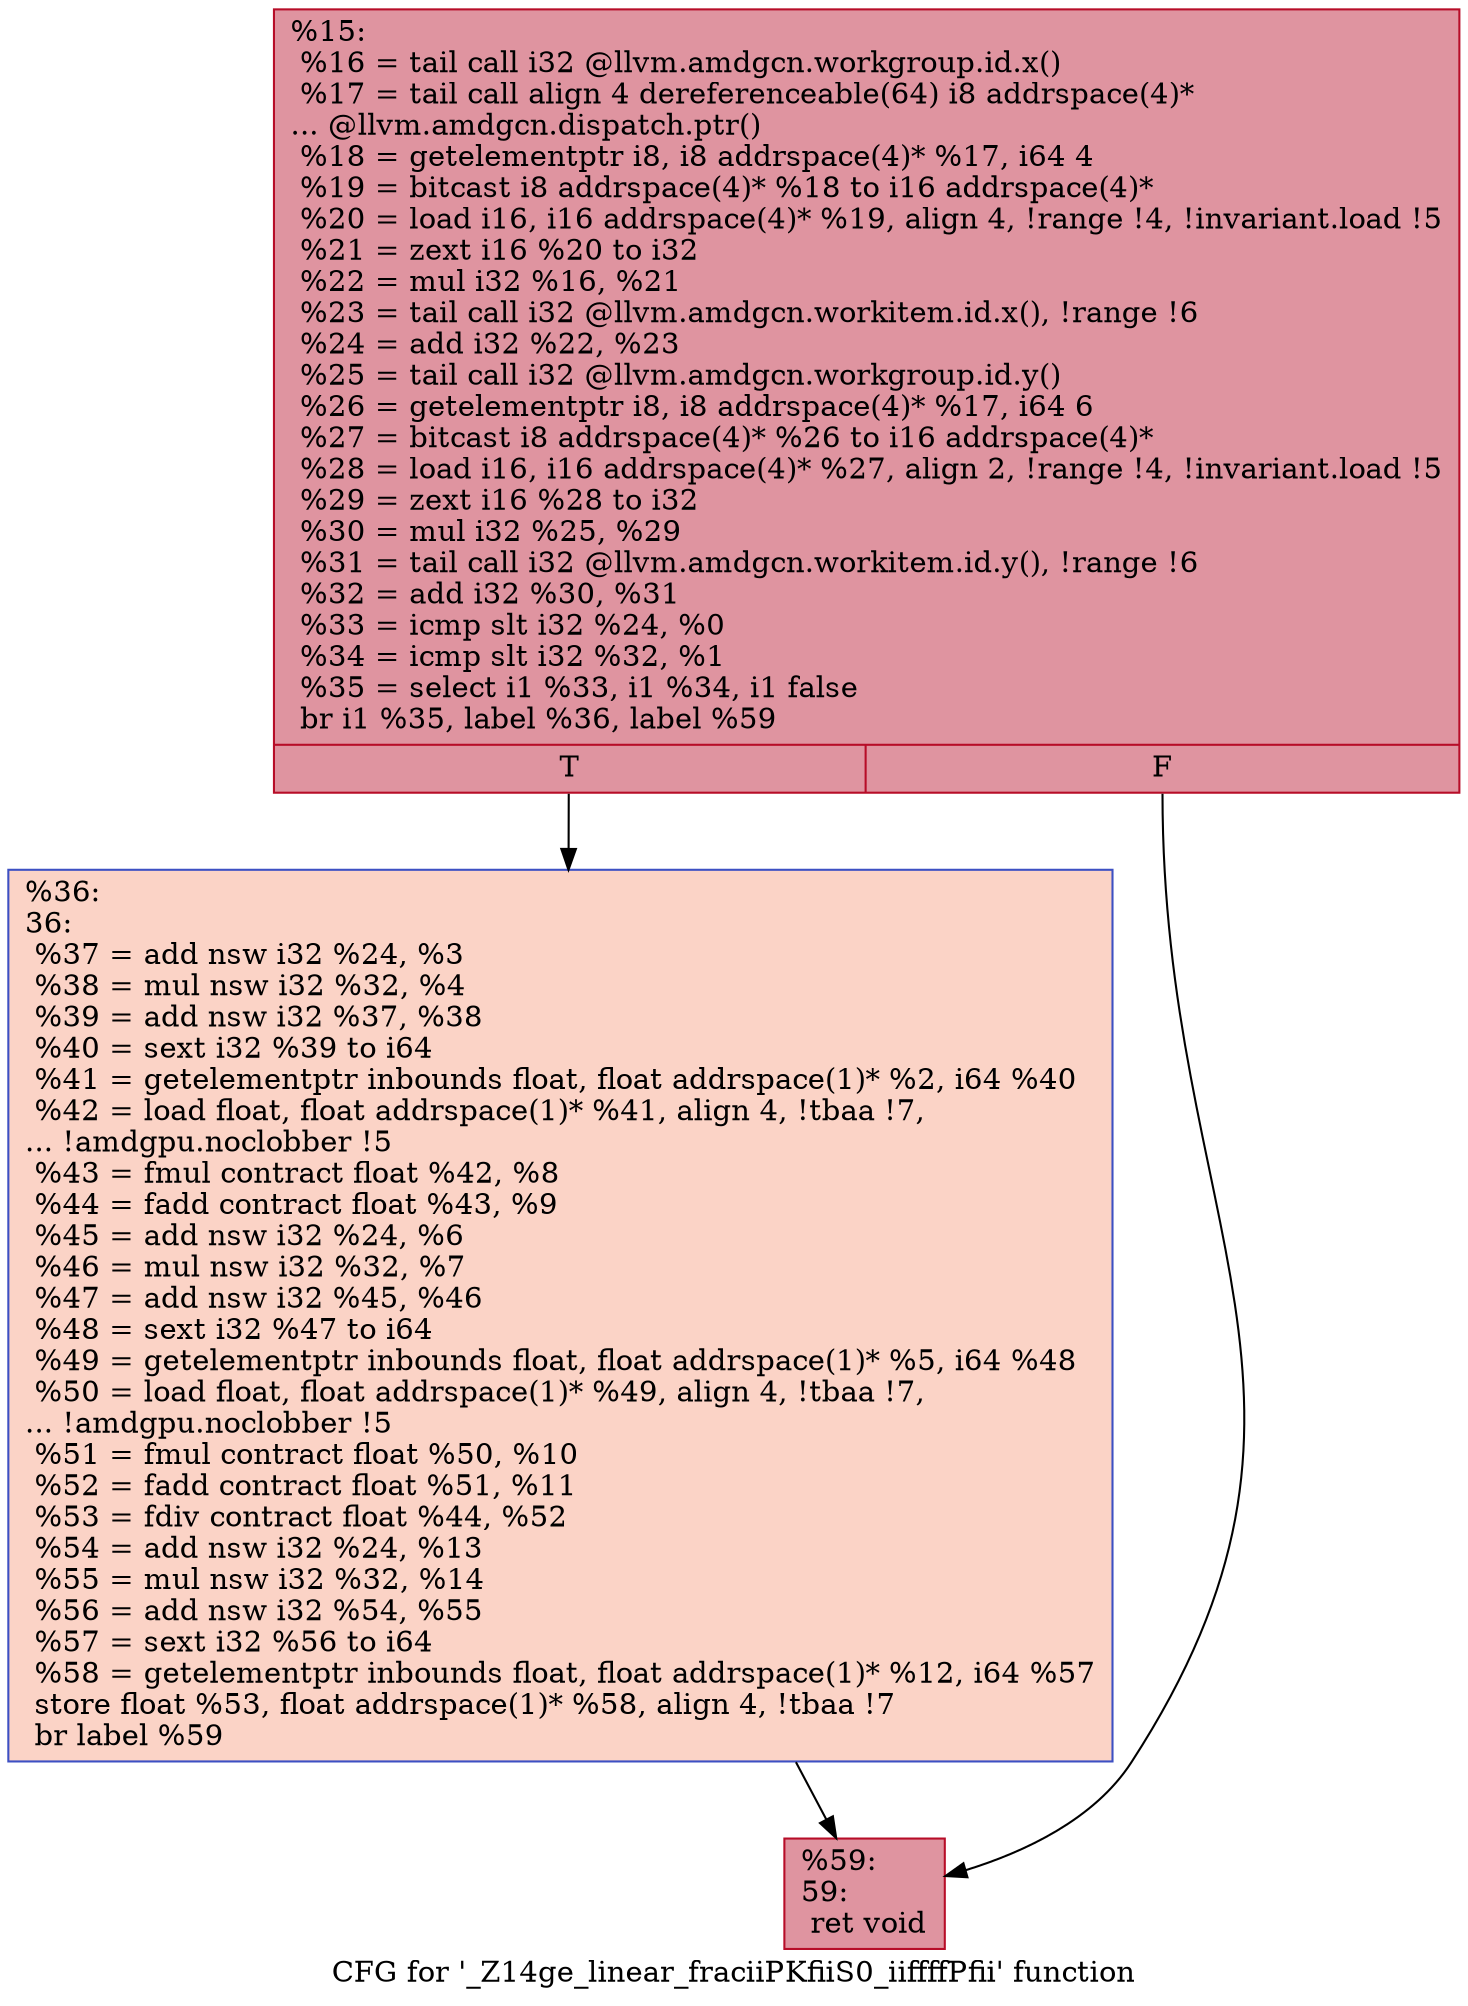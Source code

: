 digraph "CFG for '_Z14ge_linear_fraciiPKfiiS0_iiffffPfii' function" {
	label="CFG for '_Z14ge_linear_fraciiPKfiiS0_iiffffPfii' function";

	Node0x6408bd0 [shape=record,color="#b70d28ff", style=filled, fillcolor="#b70d2870",label="{%15:\l  %16 = tail call i32 @llvm.amdgcn.workgroup.id.x()\l  %17 = tail call align 4 dereferenceable(64) i8 addrspace(4)*\l... @llvm.amdgcn.dispatch.ptr()\l  %18 = getelementptr i8, i8 addrspace(4)* %17, i64 4\l  %19 = bitcast i8 addrspace(4)* %18 to i16 addrspace(4)*\l  %20 = load i16, i16 addrspace(4)* %19, align 4, !range !4, !invariant.load !5\l  %21 = zext i16 %20 to i32\l  %22 = mul i32 %16, %21\l  %23 = tail call i32 @llvm.amdgcn.workitem.id.x(), !range !6\l  %24 = add i32 %22, %23\l  %25 = tail call i32 @llvm.amdgcn.workgroup.id.y()\l  %26 = getelementptr i8, i8 addrspace(4)* %17, i64 6\l  %27 = bitcast i8 addrspace(4)* %26 to i16 addrspace(4)*\l  %28 = load i16, i16 addrspace(4)* %27, align 2, !range !4, !invariant.load !5\l  %29 = zext i16 %28 to i32\l  %30 = mul i32 %25, %29\l  %31 = tail call i32 @llvm.amdgcn.workitem.id.y(), !range !6\l  %32 = add i32 %30, %31\l  %33 = icmp slt i32 %24, %0\l  %34 = icmp slt i32 %32, %1\l  %35 = select i1 %33, i1 %34, i1 false\l  br i1 %35, label %36, label %59\l|{<s0>T|<s1>F}}"];
	Node0x6408bd0:s0 -> Node0x6409b60;
	Node0x6408bd0:s1 -> Node0x640d410;
	Node0x6409b60 [shape=record,color="#3d50c3ff", style=filled, fillcolor="#f59c7d70",label="{%36:\l36:                                               \l  %37 = add nsw i32 %24, %3\l  %38 = mul nsw i32 %32, %4\l  %39 = add nsw i32 %37, %38\l  %40 = sext i32 %39 to i64\l  %41 = getelementptr inbounds float, float addrspace(1)* %2, i64 %40\l  %42 = load float, float addrspace(1)* %41, align 4, !tbaa !7,\l... !amdgpu.noclobber !5\l  %43 = fmul contract float %42, %8\l  %44 = fadd contract float %43, %9\l  %45 = add nsw i32 %24, %6\l  %46 = mul nsw i32 %32, %7\l  %47 = add nsw i32 %45, %46\l  %48 = sext i32 %47 to i64\l  %49 = getelementptr inbounds float, float addrspace(1)* %5, i64 %48\l  %50 = load float, float addrspace(1)* %49, align 4, !tbaa !7,\l... !amdgpu.noclobber !5\l  %51 = fmul contract float %50, %10\l  %52 = fadd contract float %51, %11\l  %53 = fdiv contract float %44, %52\l  %54 = add nsw i32 %24, %13\l  %55 = mul nsw i32 %32, %14\l  %56 = add nsw i32 %54, %55\l  %57 = sext i32 %56 to i64\l  %58 = getelementptr inbounds float, float addrspace(1)* %12, i64 %57\l  store float %53, float addrspace(1)* %58, align 4, !tbaa !7\l  br label %59\l}"];
	Node0x6409b60 -> Node0x640d410;
	Node0x640d410 [shape=record,color="#b70d28ff", style=filled, fillcolor="#b70d2870",label="{%59:\l59:                                               \l  ret void\l}"];
}
